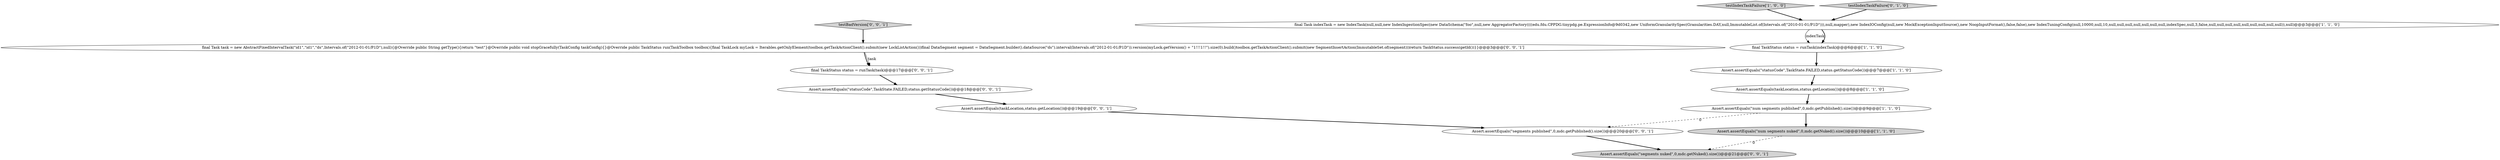 digraph {
0 [style = filled, label = "Assert.assertEquals(\"num segments nuked\",0,mdc.getNuked().size())@@@10@@@['1', '1', '0']", fillcolor = lightgray, shape = ellipse image = "AAA0AAABBB1BBB"];
3 [style = filled, label = "testIndexTaskFailure['1', '0', '0']", fillcolor = lightgray, shape = diamond image = "AAA0AAABBB1BBB"];
1 [style = filled, label = "Assert.assertEquals(\"statusCode\",TaskState.FAILED,status.getStatusCode())@@@7@@@['1', '1', '0']", fillcolor = white, shape = ellipse image = "AAA0AAABBB1BBB"];
4 [style = filled, label = "final TaskStatus status = runTask(indexTask)@@@6@@@['1', '1', '0']", fillcolor = white, shape = ellipse image = "AAA0AAABBB1BBB"];
10 [style = filled, label = "Assert.assertEquals(\"segments published\",0,mdc.getPublished().size())@@@20@@@['0', '0', '1']", fillcolor = white, shape = ellipse image = "AAA0AAABBB3BBB"];
14 [style = filled, label = "testBadVersion['0', '0', '1']", fillcolor = lightgray, shape = diamond image = "AAA0AAABBB3BBB"];
12 [style = filled, label = "Assert.assertEquals(taskLocation,status.getLocation())@@@19@@@['0', '0', '1']", fillcolor = white, shape = ellipse image = "AAA0AAABBB3BBB"];
5 [style = filled, label = "final Task indexTask = new IndexTask(null,null,new IndexIngestionSpec(new DataSchema(\"foo\",null,new AggregatorFactory((((edu.fdu.CPPDG.tinypdg.pe.ExpressionInfo@9d0342,new UniformGranularitySpec(Granularities.DAY,null,ImmutableList.of(Intervals.of(\"2010-01-01/P1D\"))),null,mapper),new IndexIOConfig(null,new MockExceptionInputSource(),new NoopInputFormat(),false,false),new IndexTuningConfig(null,10000,null,10,null,null,null,null,null,null,null,indexSpec,null,3,false,null,null,null,null,null,null,null,null,null)),null)@@@3@@@['1', '1', '0']", fillcolor = white, shape = ellipse image = "AAA0AAABBB1BBB"];
6 [style = filled, label = "Assert.assertEquals(taskLocation,status.getLocation())@@@8@@@['1', '1', '0']", fillcolor = white, shape = ellipse image = "AAA0AAABBB1BBB"];
11 [style = filled, label = "final TaskStatus status = runTask(task)@@@17@@@['0', '0', '1']", fillcolor = white, shape = ellipse image = "AAA0AAABBB3BBB"];
2 [style = filled, label = "Assert.assertEquals(\"num segments published\",0,mdc.getPublished().size())@@@9@@@['1', '1', '0']", fillcolor = white, shape = ellipse image = "AAA0AAABBB1BBB"];
8 [style = filled, label = "final Task task = new AbstractFixedIntervalTask(\"id1\",\"id1\",\"ds\",Intervals.of(\"2012-01-01/P1D\"),null){@Override public String getType(){return \"test\"}@Override public void stopGracefully(TaskConfig taskConfig){}@Override public TaskStatus run(TaskToolbox toolbox){final TaskLock myLock = Iterables.getOnlyElement(toolbox.getTaskActionClient().submit(new LockListAction()))final DataSegment segment = DataSegment.builder().dataSource(\"ds\").interval(Intervals.of(\"2012-01-01/P1D\")).version(myLock.getVersion() + \"1!!!1!!\").size(0).build()toolbox.getTaskActionClient().submit(new SegmentInsertAction(ImmutableSet.of(segment)))return TaskStatus.success(getId())}}@@@3@@@['0', '0', '1']", fillcolor = white, shape = ellipse image = "AAA0AAABBB3BBB"];
13 [style = filled, label = "Assert.assertEquals(\"statusCode\",TaskState.FAILED,status.getStatusCode())@@@18@@@['0', '0', '1']", fillcolor = white, shape = ellipse image = "AAA0AAABBB3BBB"];
7 [style = filled, label = "testIndexTaskFailure['0', '1', '0']", fillcolor = lightgray, shape = diamond image = "AAA0AAABBB2BBB"];
9 [style = filled, label = "Assert.assertEquals(\"segments nuked\",0,mdc.getNuked().size())@@@21@@@['0', '0', '1']", fillcolor = lightgray, shape = ellipse image = "AAA0AAABBB3BBB"];
7->5 [style = bold, label=""];
8->11 [style = bold, label=""];
12->10 [style = bold, label=""];
2->0 [style = bold, label=""];
13->12 [style = bold, label=""];
2->10 [style = dashed, label="0"];
8->11 [style = solid, label="task"];
5->4 [style = solid, label="indexTask"];
1->6 [style = bold, label=""];
6->2 [style = bold, label=""];
11->13 [style = bold, label=""];
3->5 [style = bold, label=""];
14->8 [style = bold, label=""];
5->4 [style = bold, label=""];
4->1 [style = bold, label=""];
10->9 [style = bold, label=""];
0->9 [style = dashed, label="0"];
}
